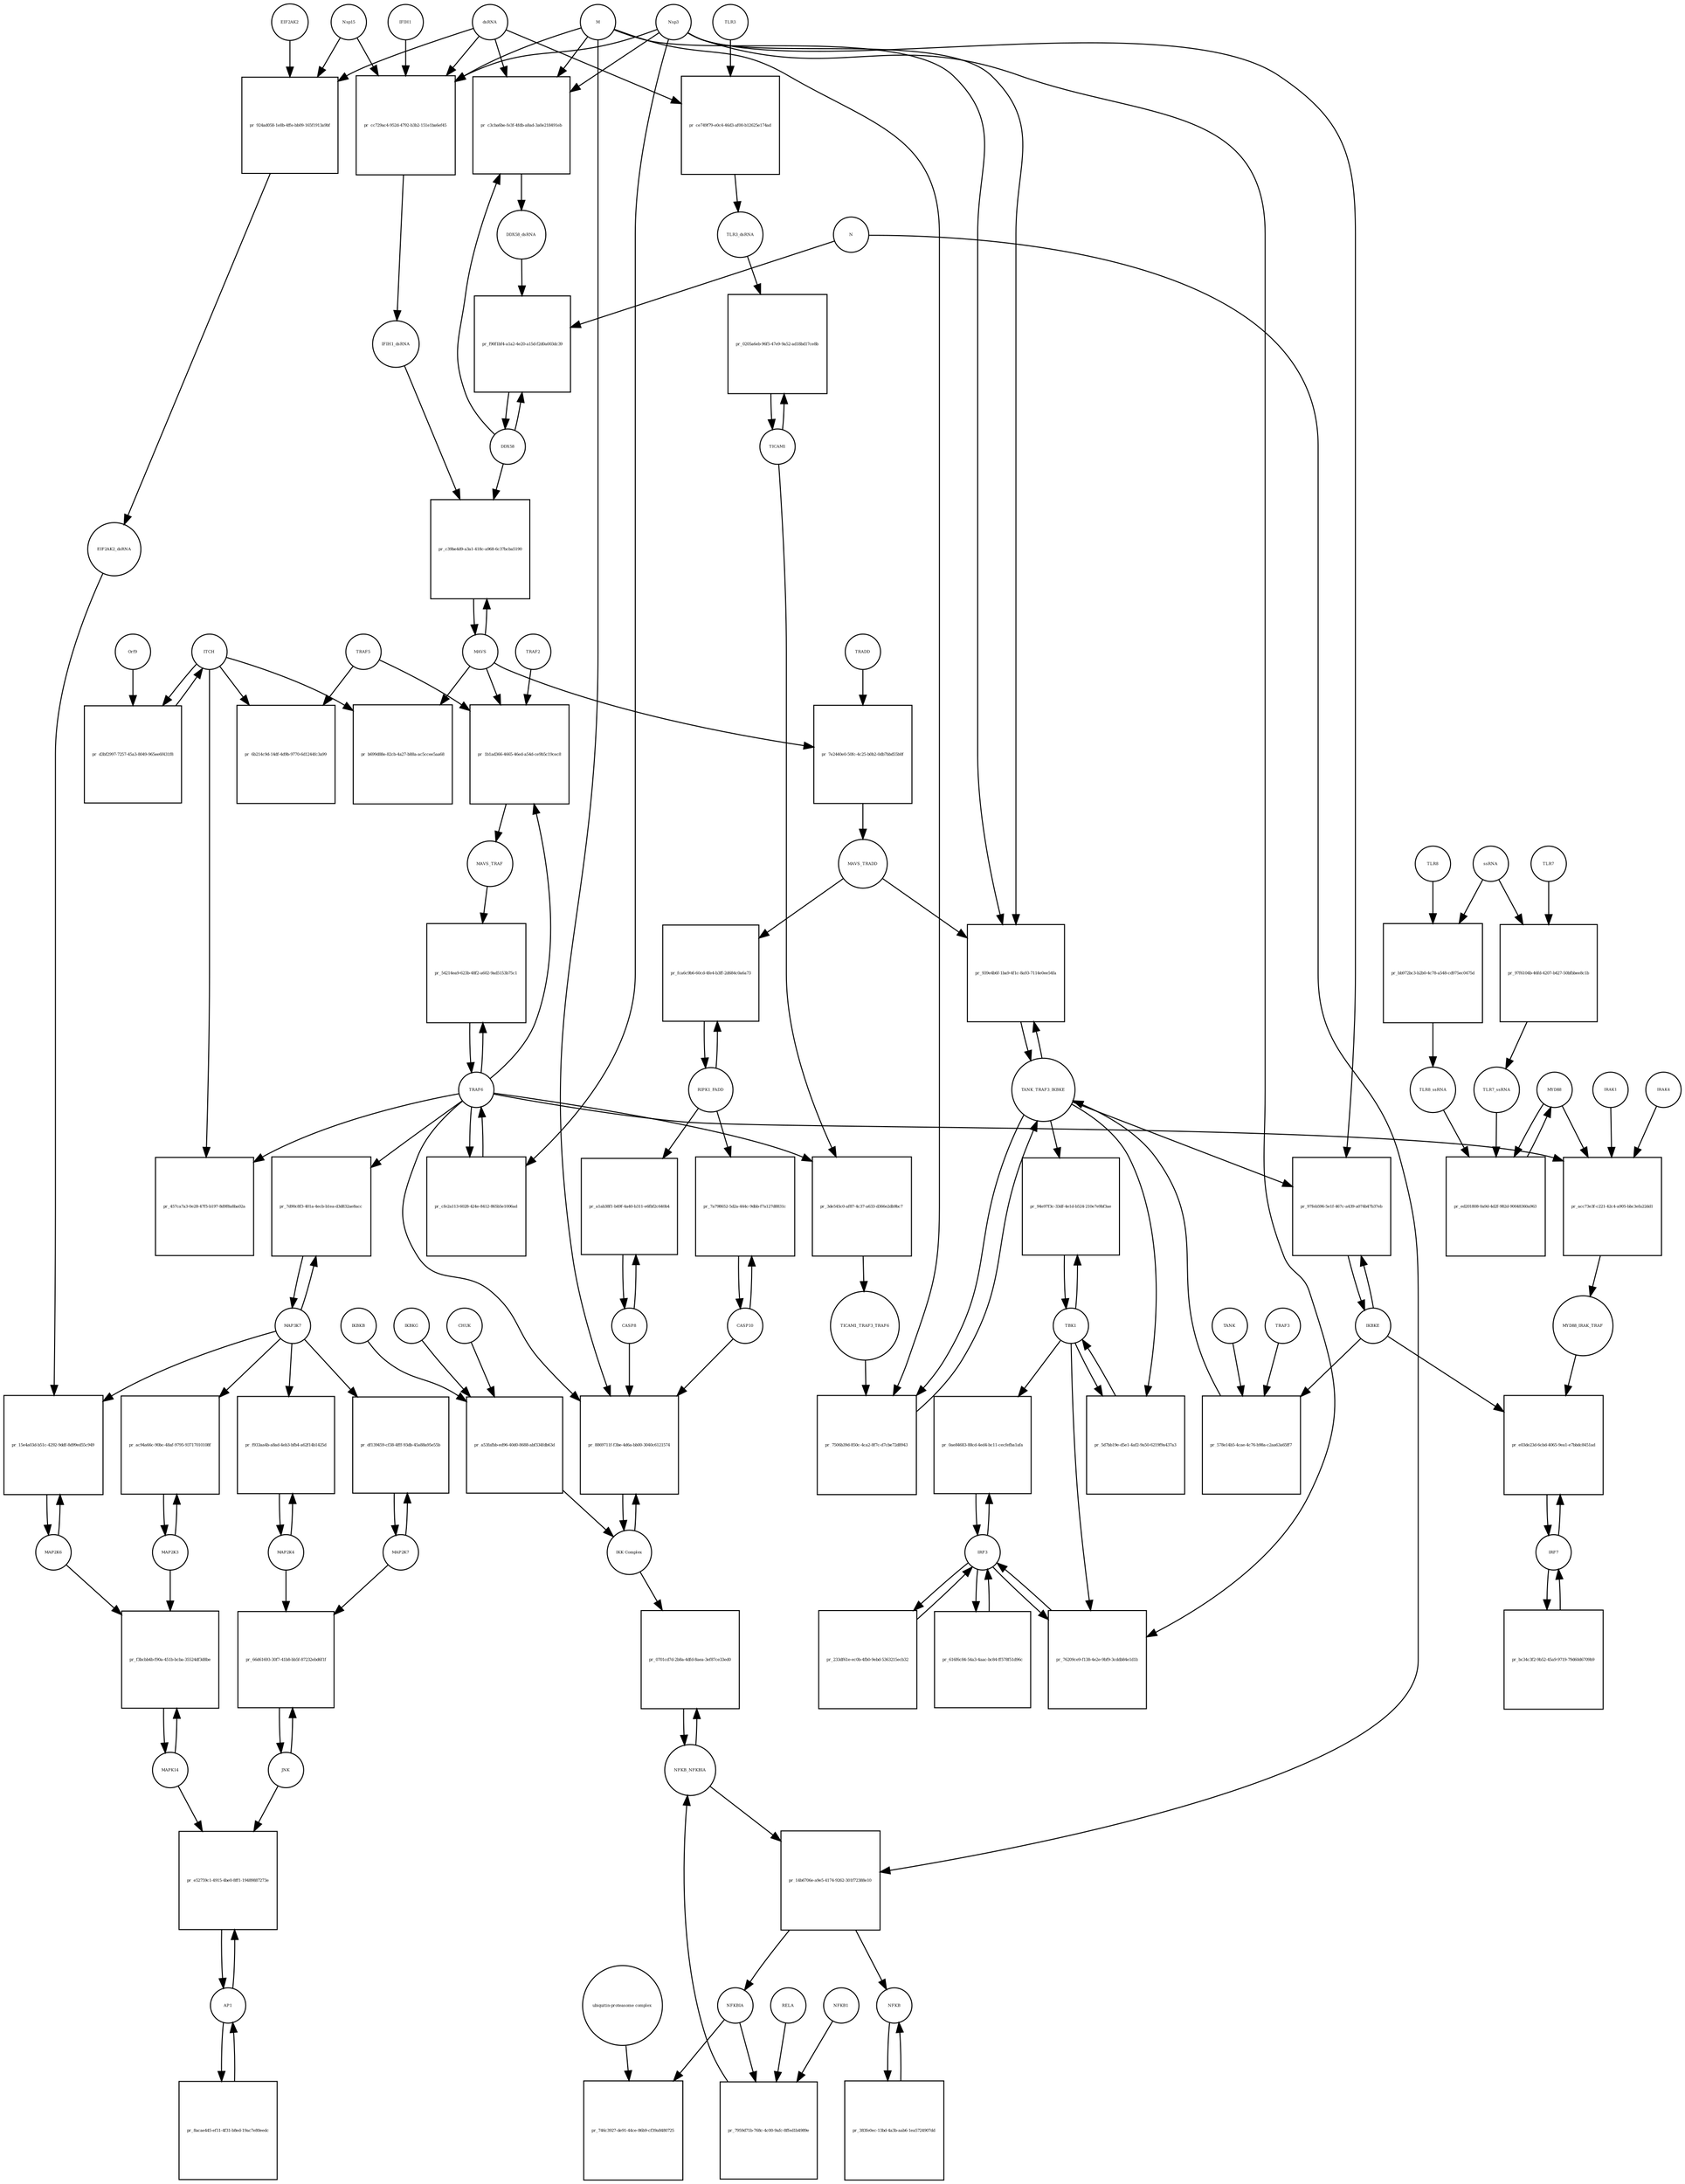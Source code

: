 strict digraph  {
dsRNA [annotation="", bipartite=0, cls="nucleic acid feature", fontsize=4, label=dsRNA, shape=circle];
"pr_c3cba6be-fe3f-4fdb-a8ad-3a0e218491eb" [annotation="", bipartite=1, cls=process, fontsize=4, label="pr_c3cba6be-fe3f-4fdb-a8ad-3a0e218491eb", shape=square];
DDX58_dsRNA [annotation="", bipartite=0, cls=complex, fontsize=4, label=DDX58_dsRNA, shape=circle];
M [annotation=urn_miriam_ncbiprotein_1796318601, bipartite=0, cls=macromolecule, fontsize=4, label=M, shape=circle];
Nsp3 [annotation=urn_miriam_ncbiprotein_1802476807, bipartite=0, cls=macromolecule, fontsize=4, label=Nsp3, shape=circle];
DDX58 [annotation=urn_miriam_hgnc_19102, bipartite=0, cls=macromolecule, fontsize=4, label=DDX58, shape=circle];
"pr_cc729ac4-952d-4792-b3b2-151e1ba6ef45" [annotation="", bipartite=1, cls=process, fontsize=4, label="pr_cc729ac4-952d-4792-b3b2-151e1ba6ef45", shape=square];
IFIH1_dsRNA [annotation="", bipartite=0, cls=complex, fontsize=4, label=IFIH1_dsRNA, shape=circle];
Nsp15 [annotation=urn_miriam_ncbiprotein_1802476818, bipartite=0, cls=macromolecule, fontsize=4, label=Nsp15, shape=circle];
IFIH1 [annotation=urn_miriam_hgnc_18873, bipartite=0, cls=macromolecule, fontsize=4, label=IFIH1, shape=circle];
"pr_f90f1bf4-a1a2-4e20-a15d-f2d0a003dc39" [annotation="", bipartite=1, cls=process, fontsize=4, label="pr_f90f1bf4-a1a2-4e20-a15d-f2d0a003dc39", shape=square];
N [annotation=urn_miriam_ncbiprotein_1798174255, bipartite=0, cls=macromolecule, fontsize=4, label=N, shape=circle];
MAVS [annotation=urn_miriam_hgnc_29233, bipartite=0, cls="macromolecule multimer", fontsize=4, label=MAVS, shape=circle];
"pr_c39be4d9-a3a1-418c-a968-6c37bcba5190" [annotation="", bipartite=1, cls=process, fontsize=4, label="pr_c39be4d9-a3a1-418c-a968-6c37bcba5190", shape=square];
NFKBIA [annotation=urn_miriam_hgnc_7797, bipartite=0, cls=macromolecule, fontsize=4, label=NFKBIA, shape=circle];
"pr_746c3927-de91-44ce-86b9-cf39a8480725" [annotation="", bipartite=1, cls=process, fontsize=4, label="pr_746c3927-de91-44ce-86b9-cf39a8480725", shape=square];
"ubiquitin-proteasome complex" [annotation="", bipartite=0, cls=complex, fontsize=4, label="ubiquitin-proteasome complex", shape=circle];
IRF3 [annotation=urn_miriam_hgnc_6118, bipartite=0, cls=macromolecule, fontsize=4, label=IRF3, shape=circle];
"pr_0ae84683-88cd-4ed4-bc11-cecfefba1afa" [annotation="", bipartite=1, cls=process, fontsize=4, label="pr_0ae84683-88cd-4ed4-bc11-cecfefba1afa", shape=square];
TBK1 [annotation="", bipartite=0, cls=macromolecule, fontsize=4, label=TBK1, shape=circle];
"pr_76209ce9-f138-4e2e-9bf9-3cddb84e1d1b" [annotation="", bipartite=1, cls=process, fontsize=4, label="pr_76209ce9-f138-4e2e-9bf9-3cddb84e1d1b", shape=square];
IRF7 [annotation=urn_miriam_hgnc_6122, bipartite=0, cls="macromolecule multimer", fontsize=4, label=IRF7, shape=circle];
"pr_e03de23d-6cbd-4065-9ea1-e7bbdc8451ad" [annotation="", bipartite=1, cls=process, fontsize=4, label="pr_e03de23d-6cbd-4065-9ea1-e7bbdc8451ad", shape=square];
IKBKE [annotation=urn_miriam_hgnc_14552, bipartite=0, cls=macromolecule, fontsize=4, label=IKBKE, shape=circle];
MYD88_IRAK_TRAF [annotation="", bipartite=0, cls=complex, fontsize=4, label=MYD88_IRAK_TRAF, shape=circle];
TRAF6 [annotation=urn_miriam_hgnc_12036, bipartite=0, cls=macromolecule, fontsize=4, label=TRAF6, shape=circle];
"pr_54214ea9-623b-48f2-a602-9ad5153b75c1" [annotation="", bipartite=1, cls=process, fontsize=4, label="pr_54214ea9-623b-48f2-a602-9ad5153b75c1", shape=square];
MAVS_TRAF [annotation="", bipartite=0, cls=complex, fontsize=4, label=MAVS_TRAF, shape=circle];
"pr_b699d88e-82cb-4a27-b88a-ac5ccee5aa68" [annotation="", bipartite=1, cls=process, fontsize=4, label="pr_b699d88e-82cb-4a27-b88a-ac5ccee5aa68", shape=square];
ITCH [annotation="", bipartite=0, cls=macromolecule, fontsize=4, label=ITCH, shape=circle];
TRAF5 [annotation=urn_miriam_hgnc_12035, bipartite=0, cls=macromolecule, fontsize=4, label=TRAF5, shape=circle];
"pr_6b214c9d-14df-4d9b-9770-6d1244fc3a99" [annotation="", bipartite=1, cls=process, fontsize=4, label="pr_6b214c9d-14df-4d9b-9770-6d1244fc3a99", shape=square];
"pr_457ca7a3-0e28-47f5-b197-8d9f8a8ba02a" [annotation="", bipartite=1, cls=process, fontsize=4, label="pr_457ca7a3-0e28-47f5-b197-8d9f8a8ba02a", shape=square];
TICAM1 [annotation=urn_miriam_hgnc_18348, bipartite=0, cls=macromolecule, fontsize=4, label=TICAM1, shape=circle];
"pr_0205a6eb-96f5-47e9-9a52-ad18bd17ce8b" [annotation="", bipartite=1, cls=process, fontsize=4, label="pr_0205a6eb-96f5-47e9-9a52-ad18bd17ce8b", shape=square];
TLR3_dsRNA [annotation="", bipartite=0, cls=complex, fontsize=4, label=TLR3_dsRNA, shape=circle];
TLR3 [annotation=urn_miriam_hgnc_11849, bipartite=0, cls="macromolecule multimer", fontsize=4, label=TLR3, shape=circle];
"pr_ce749f79-e0c4-46d3-af00-b12625e174ad" [annotation="", bipartite=1, cls=process, fontsize=4, label="pr_ce749f79-e0c4-46d3-af00-b12625e174ad", shape=square];
"pr_3de545c0-af87-4c37-a633-d366e2db9bc7" [annotation="", bipartite=1, cls=process, fontsize=4, label="pr_3de545c0-af87-4c37-a633-d366e2db9bc7", shape=square];
TICAM1_TRAF3_TRAF6 [annotation="", bipartite=0, cls=complex, fontsize=4, label=TICAM1_TRAF3_TRAF6, shape=circle];
TANK_TRAF3_IKBKE [annotation="", bipartite=0, cls=complex, fontsize=4, label=TANK_TRAF3_IKBKE, shape=circle];
"pr_7506b39d-850c-4ca2-8f7c-d7cbe72d8943" [annotation="", bipartite=1, cls=process, fontsize=4, label="pr_7506b39d-850c-4ca2-8f7c-d7cbe72d8943", shape=square];
"pr_94e97f3c-33df-4e1d-b524-210e7e9bf3ae" [annotation="", bipartite=1, cls=process, fontsize=4, label="pr_94e97f3c-33df-4e1d-b524-210e7e9bf3ae", shape=square];
"pr_97feb596-5e1f-467c-a439-a074b47b37eb" [annotation="", bipartite=1, cls=process, fontsize=4, label="pr_97feb596-5e1f-467c-a439-a074b47b37eb", shape=square];
MYD88 [annotation="", bipartite=0, cls=macromolecule, fontsize=4, label=MYD88, shape=circle];
"pr_acc73e3f-c221-42c4-a905-bbc3efa22dd1" [annotation="", bipartite=1, cls=process, fontsize=4, label="pr_acc73e3f-c221-42c4-a905-bbc3efa22dd1", shape=square];
IRAK1 [annotation=urn_miriam_hgnc_6112, bipartite=0, cls=macromolecule, fontsize=4, label=IRAK1, shape=circle];
IRAK4 [annotation=urn_miriam_hgnc_17967, bipartite=0, cls=macromolecule, fontsize=4, label=IRAK4, shape=circle];
TLR7 [annotation=urn_miriam_hgnc_15631, bipartite=0, cls=macromolecule, fontsize=4, label=TLR7, shape=circle];
"pr_97f6104b-46fd-4207-b427-50bfbbee8c1b" [annotation="", bipartite=1, cls=process, fontsize=4, label="pr_97f6104b-46fd-4207-b427-50bfbbee8c1b", shape=square];
TLR7_ssRNA [annotation="", bipartite=0, cls=complex, fontsize=4, label=TLR7_ssRNA, shape=circle];
ssRNA [annotation="", bipartite=0, cls="nucleic acid feature", fontsize=4, label=ssRNA, shape=circle];
TLR8 [annotation=urn_miriam_hgnc_15632, bipartite=0, cls=macromolecule, fontsize=4, label=TLR8, shape=circle];
"pr_bb972bc3-b2b0-4c78-a548-cd975ec0475d" [annotation="", bipartite=1, cls=process, fontsize=4, label="pr_bb972bc3-b2b0-4c78-a548-cd975ec0475d", shape=square];
TLR8_ssRNA [annotation="", bipartite=0, cls=complex, fontsize=4, label=TLR8_ssRNA, shape=circle];
"pr_ed201808-0a9d-4d2f-982d-90048360a963" [annotation="", bipartite=1, cls=process, fontsize=4, label="pr_ed201808-0a9d-4d2f-982d-90048360a963", shape=square];
MAP3K7 [annotation="", bipartite=0, cls=macromolecule, fontsize=4, label=MAP3K7, shape=circle];
"pr_7d90c8f3-401a-4ecb-b1ea-d3d832ae8acc" [annotation="", bipartite=1, cls=process, fontsize=4, label="pr_7d90c8f3-401a-4ecb-b1ea-d3d832ae8acc", shape=square];
TRAF2 [annotation=urn_miriam_hgnc_12032, bipartite=0, cls=macromolecule, fontsize=4, label=TRAF2, shape=circle];
"pr_1b1ad366-4665-46ed-a54d-ce9b5c19cec8" [annotation="", bipartite=1, cls=process, fontsize=4, label="pr_1b1ad366-4665-46ed-a54d-ce9b5c19cec8", shape=square];
"pr_d3bf2997-7257-45a3-8049-965ee6f431f8" [annotation="", bipartite=1, cls=process, fontsize=4, label="pr_d3bf2997-7257-45a3-8049-965ee6f431f8", shape=square];
Orf9 [annotation=urn_miriam_uniprot_P59636, bipartite=0, cls=macromolecule, fontsize=4, label=Orf9, shape=circle];
"pr_7e2440e0-50fc-4c25-b0b2-0db7bbd55b0f" [annotation="", bipartite=1, cls=process, fontsize=4, label="pr_7e2440e0-50fc-4c25-b0b2-0db7bbd55b0f", shape=square];
MAVS_TRADD [annotation="", bipartite=0, cls=complex, fontsize=4, label=MAVS_TRADD, shape=circle];
TRADD [annotation=urn_miriam_hgnc_12030, bipartite=0, cls=macromolecule, fontsize=4, label=TRADD, shape=circle];
"pr_cfe2a113-6028-424e-8412-865b5e1006ad" [annotation="", bipartite=1, cls=process, fontsize=4, label="pr_cfe2a113-6028-424e-8412-865b5e1006ad", shape=square];
AP1 [annotation="", bipartite=0, cls=complex, fontsize=4, label=AP1, shape=circle];
"pr_e52759c1-4915-4be0-8ff1-19489887273e" [annotation="", bipartite=1, cls=process, fontsize=4, label="pr_e52759c1-4915-4be0-8ff1-19489887273e", shape=square];
MAPK14 [annotation="", bipartite=0, cls=macromolecule, fontsize=4, label=MAPK14, shape=circle];
JNK [annotation="", bipartite=0, cls=complex, fontsize=4, label=JNK, shape=circle];
"pr_66d61693-30f7-41b8-bb5f-87232ebd6f1f" [annotation="", bipartite=1, cls=process, fontsize=4, label="pr_66d61693-30f7-41b8-bb5f-87232ebd6f1f", shape=square];
MAP2K7 [annotation="", bipartite=0, cls=macromolecule, fontsize=4, label=MAP2K7, shape=circle];
MAP2K4 [annotation="", bipartite=0, cls=macromolecule, fontsize=4, label=MAP2K4, shape=circle];
"pr_f933aa4b-a8ad-4eb3-bfb4-a62f14b1425d" [annotation="", bipartite=1, cls=process, fontsize=4, label="pr_f933aa4b-a8ad-4eb3-bfb4-a62f14b1425d", shape=square];
"pr_df139459-cf38-4fff-93db-45a88a95e55b" [annotation="", bipartite=1, cls=process, fontsize=4, label="pr_df139459-cf38-4fff-93db-45a88a95e55b", shape=square];
MAP2K3 [annotation="", bipartite=0, cls=macromolecule, fontsize=4, label=MAP2K3, shape=circle];
"pr_ac94a66c-90bc-48af-9795-93717010108f" [annotation="", bipartite=1, cls=process, fontsize=4, label="pr_ac94a66c-90bc-48af-9795-93717010108f", shape=square];
MAP2K6 [annotation="", bipartite=0, cls=macromolecule, fontsize=4, label=MAP2K6, shape=circle];
"pr_15e4a03d-b51c-4292-9ddf-8d99ed55c949" [annotation="", bipartite=1, cls=process, fontsize=4, label="pr_15e4a03d-b51c-4292-9ddf-8d99ed55c949", shape=square];
EIF2AK2_dsRNA [annotation="", bipartite=0, cls=complex, fontsize=4, label=EIF2AK2_dsRNA, shape=circle];
"pr_924ad058-1e8b-4ffe-bb09-165f1913a9bf" [annotation="", bipartite=1, cls=process, fontsize=4, label="pr_924ad058-1e8b-4ffe-bb09-165f1913a9bf", shape=square];
EIF2AK2 [annotation=urn_miriam_hgnc_9437, bipartite=0, cls=macromolecule, fontsize=4, label=EIF2AK2, shape=circle];
RIPK1_FADD [annotation="", bipartite=0, cls=complex, fontsize=4, label=RIPK1_FADD, shape=circle];
"pr_fca6c9b6-60cd-4fe4-b3ff-2d684c0a6a73" [annotation="", bipartite=1, cls=process, fontsize=4, label="pr_fca6c9b6-60cd-4fe4-b3ff-2d684c0a6a73", shape=square];
CASP8 [annotation="", bipartite=0, cls=macromolecule, fontsize=4, label=CASP8, shape=circle];
"pr_a1ab38f1-b49f-4a40-b311-e6fbf2c640b4" [annotation="", bipartite=1, cls=process, fontsize=4, label="pr_a1ab38f1-b49f-4a40-b311-e6fbf2c640b4", shape=square];
CASP10 [annotation="", bipartite=0, cls=macromolecule, fontsize=4, label=CASP10, shape=circle];
"pr_7a798652-5d2a-444c-9dbb-f7a127d8831c" [annotation="", bipartite=1, cls=process, fontsize=4, label="pr_7a798652-5d2a-444c-9dbb-f7a127d8831c", shape=square];
NFKB_NFKBIA [annotation="", bipartite=0, cls=complex, fontsize=4, label=NFKB_NFKBIA, shape=circle];
"pr_0701cd7d-2b8a-4dfd-8aea-3ef87ce33ed0" [annotation="", bipartite=1, cls=process, fontsize=4, label="pr_0701cd7d-2b8a-4dfd-8aea-3ef87ce33ed0", shape=square];
"IKK Complex" [annotation="", bipartite=0, cls=complex, fontsize=4, label="IKK Complex", shape=circle];
"pr_14b6706e-a9e5-4174-9262-301f72388e10" [annotation="", bipartite=1, cls=process, fontsize=4, label="pr_14b6706e-a9e5-4174-9262-301f72388e10", shape=square];
NFKB [annotation="", bipartite=0, cls=complex, fontsize=4, label=NFKB, shape=circle];
"pr_8869711f-f3be-4d6a-bb00-3040c6121574" [annotation="", bipartite=1, cls=process, fontsize=4, label="pr_8869711f-f3be-4d6a-bb00-3040c6121574", shape=square];
"pr_7959d71b-768c-4c00-9afc-8ffed1b4989e" [annotation="", bipartite=1, cls=process, fontsize=4, label="pr_7959d71b-768c-4c00-9afc-8ffed1b4989e", shape=square];
RELA [annotation="", bipartite=0, cls=macromolecule, fontsize=4, label=RELA, shape=circle];
NFKB1 [annotation="", bipartite=0, cls=macromolecule, fontsize=4, label=NFKB1, shape=circle];
IKBKG [annotation="", bipartite=0, cls=macromolecule, fontsize=4, label=IKBKG, shape=circle];
"pr_a53fafbb-ed96-40d0-8688-abf334fdb63d" [annotation="", bipartite=1, cls=process, fontsize=4, label="pr_a53fafbb-ed96-40d0-8688-abf334fdb63d", shape=square];
CHUK [annotation="", bipartite=0, cls=macromolecule, fontsize=4, label=CHUK, shape=circle];
IKBKB [annotation="", bipartite=0, cls=macromolecule, fontsize=4, label=IKBKB, shape=circle];
"pr_939e4b6f-1ba9-4f1c-8a93-7114e0ee54fa" [annotation="", bipartite=1, cls=process, fontsize=4, label="pr_939e4b6f-1ba9-4f1c-8a93-7114e0ee54fa", shape=square];
"pr_5d7bb19e-d5e1-4af2-9a50-6219f9a437a3" [annotation="", bipartite=1, cls=process, fontsize=4, label="pr_5d7bb19e-d5e1-4af2-9a50-6219f9a437a3", shape=square];
"pr_f3bcbb4b-f90a-451b-bcba-35524df3d8be" [annotation="", bipartite=1, cls=process, fontsize=4, label="pr_f3bcbb4b-f90a-451b-bcba-35524df3d8be", shape=square];
TRAF3 [annotation="", bipartite=0, cls=macromolecule, fontsize=4, label=TRAF3, shape=circle];
"pr_578e14b5-4cae-4c76-b98a-c2aa63a65ff7" [annotation="", bipartite=1, cls=process, fontsize=4, label="pr_578e14b5-4cae-4c76-b98a-c2aa63a65ff7", shape=square];
TANK [annotation="", bipartite=0, cls=macromolecule, fontsize=4, label=TANK, shape=circle];
"pr_8acae445-ef11-4f31-b8ed-19ac7e80eedc" [annotation="", bipartite=1, cls=process, fontsize=4, label="pr_8acae445-ef11-4f31-b8ed-19ac7e80eedc", shape=square];
"pr_bc34c3f2-9b52-45a9-9719-79d60d6709b9" [annotation="", bipartite=1, cls=process, fontsize=4, label="pr_bc34c3f2-9b52-45a9-9719-79d60d6709b9", shape=square];
"pr_233df61e-ec0b-4fb0-9ebd-5363215ecb32" [annotation="", bipartite=1, cls=process, fontsize=4, label="pr_233df61e-ec0b-4fb0-9ebd-5363215ecb32", shape=square];
"pr_383fe0ec-13bd-4a3b-aab6-1ea5724907dd" [annotation="", bipartite=1, cls=process, fontsize=4, label="pr_383fe0ec-13bd-4a3b-aab6-1ea5724907dd", shape=square];
"pr_616f6c84-54a3-4aac-bc84-ff578f51d96c" [annotation="", bipartite=1, cls=process, fontsize=4, label="pr_616f6c84-54a3-4aac-bc84-ff578f51d96c", shape=square];
dsRNA -> "pr_c3cba6be-fe3f-4fdb-a8ad-3a0e218491eb"  [annotation="", interaction_type=consumption];
dsRNA -> "pr_cc729ac4-952d-4792-b3b2-151e1ba6ef45"  [annotation="", interaction_type=consumption];
dsRNA -> "pr_ce749f79-e0c4-46d3-af00-b12625e174ad"  [annotation="", interaction_type=consumption];
dsRNA -> "pr_924ad058-1e8b-4ffe-bb09-165f1913a9bf"  [annotation="", interaction_type=consumption];
"pr_c3cba6be-fe3f-4fdb-a8ad-3a0e218491eb" -> DDX58_dsRNA  [annotation="", interaction_type=production];
DDX58_dsRNA -> "pr_f90f1bf4-a1a2-4e20-a15d-f2d0a003dc39"  [annotation="urn_miriam_pubmed_25581309|urn_miriam_pubmed_28148787|urn_miriam_taxonomy_694009", interaction_type=catalysis];
M -> "pr_c3cba6be-fe3f-4fdb-a8ad-3a0e218491eb"  [annotation="urn_miriam_pubmed_20303872|urn_miriam_pubmed_19380580|urn_miriam_pubmed_31226023|urn_miriam_taxonomy_694009", interaction_type=inhibition];
M -> "pr_cc729ac4-952d-4792-b3b2-151e1ba6ef45"  [annotation="urn_miriam_pubmed_28484023|urn_miriam_pubmed_19380580|urn_miriam_pubmed_31226023|urn_miriam_taxonomy_694009", interaction_type=inhibition];
M -> "pr_7506b39d-850c-4ca2-8f7c-d7cbe72d8943"  [annotation="urn_miriam_pubmed_19380580|urn_miriam_pubmed_19366914|urn_miriam_taxonomy_694009", interaction_type=inhibition];
M -> "pr_8869711f-f3be-4d6a-bb00-3040c6121574"  [annotation="urn_miriam_pubmed_19366914|urn_miriam_pubmed_20303872|urn_miriam_pubmed_17705188|urn_miriam_pubmed_694009", interaction_type=inhibition];
M -> "pr_939e4b6f-1ba9-4f1c-8a93-7114e0ee54fa"  [annotation="urn_miriam_pubmed_19366914|urn_miriam_pubmed_27164085|urn_miriam_pubmed_19380580|urn_miriam_taxonomy_694009", interaction_type=inhibition];
Nsp3 -> "pr_c3cba6be-fe3f-4fdb-a8ad-3a0e218491eb"  [annotation="urn_miriam_pubmed_20303872|urn_miriam_pubmed_19380580|urn_miriam_pubmed_31226023|urn_miriam_taxonomy_694009", interaction_type=inhibition];
Nsp3 -> "pr_cc729ac4-952d-4792-b3b2-151e1ba6ef45"  [annotation="urn_miriam_pubmed_28484023|urn_miriam_pubmed_19380580|urn_miriam_pubmed_31226023|urn_miriam_taxonomy_694009", interaction_type=inhibition];
Nsp3 -> "pr_76209ce9-f138-4e2e-9bf9-3cddb84e1d1b"  [annotation="urn_miriam_pubmed_17761676|urn_miriam_pubmed_31226023|urn_miriam_taxonomy_694009", interaction_type=inhibition];
Nsp3 -> "pr_97feb596-5e1f-467c-a439-a074b47b37eb"  [annotation="urn_miriam_pubmed_20303872|urn_miriam_pubmed_31226023|urn_miriam_taxonomy_694009", interaction_type=inhibition];
Nsp3 -> "pr_cfe2a113-6028-424e-8412-865b5e1006ad"  [annotation="urn_miriam_pubmed_27164085|urn_miriam_taxonomy_694009", interaction_type=catalysis];
Nsp3 -> "pr_939e4b6f-1ba9-4f1c-8a93-7114e0ee54fa"  [annotation="urn_miriam_pubmed_19366914|urn_miriam_pubmed_27164085|urn_miriam_pubmed_19380580|urn_miriam_taxonomy_694009", interaction_type=inhibition];
DDX58 -> "pr_c3cba6be-fe3f-4fdb-a8ad-3a0e218491eb"  [annotation="", interaction_type=consumption];
DDX58 -> "pr_f90f1bf4-a1a2-4e20-a15d-f2d0a003dc39"  [annotation="", interaction_type=consumption];
DDX58 -> "pr_c39be4d9-a3a1-418c-a968-6c37bcba5190"  [annotation=urn_miriam_pubmed_25581309, interaction_type=catalysis];
"pr_cc729ac4-952d-4792-b3b2-151e1ba6ef45" -> IFIH1_dsRNA  [annotation="", interaction_type=production];
IFIH1_dsRNA -> "pr_c39be4d9-a3a1-418c-a968-6c37bcba5190"  [annotation=urn_miriam_pubmed_25581309, interaction_type=catalysis];
Nsp15 -> "pr_cc729ac4-952d-4792-b3b2-151e1ba6ef45"  [annotation="urn_miriam_pubmed_28484023|urn_miriam_pubmed_19380580|urn_miriam_pubmed_31226023|urn_miriam_taxonomy_694009", interaction_type=inhibition];
Nsp15 -> "pr_924ad058-1e8b-4ffe-bb09-165f1913a9bf"  [annotation="urn_miriam_pubmed_28484023|urn_miriam_pubmed_19366914|urn_miriam_taxonomy_694009", interaction_type=inhibition];
IFIH1 -> "pr_cc729ac4-952d-4792-b3b2-151e1ba6ef45"  [annotation="", interaction_type=consumption];
"pr_f90f1bf4-a1a2-4e20-a15d-f2d0a003dc39" -> DDX58  [annotation="", interaction_type=production];
N -> "pr_f90f1bf4-a1a2-4e20-a15d-f2d0a003dc39"  [annotation="urn_miriam_pubmed_25581309|urn_miriam_pubmed_28148787|urn_miriam_taxonomy_694009", interaction_type=inhibition];
N -> "pr_14b6706e-a9e5-4174-9262-301f72388e10"  [annotation="urn_miriam_pubmed_16143815|urn_miriam_taxonomy_694009", interaction_type=stimulation];
MAVS -> "pr_c39be4d9-a3a1-418c-a968-6c37bcba5190"  [annotation="", interaction_type=consumption];
MAVS -> "pr_b699d88e-82cb-4a27-b88a-ac5ccee5aa68"  [annotation="", interaction_type=consumption];
MAVS -> "pr_1b1ad366-4665-46ed-a54d-ce9b5c19cec8"  [annotation="", interaction_type=consumption];
MAVS -> "pr_7e2440e0-50fc-4c25-b0b2-0db7bbd55b0f"  [annotation="", interaction_type=consumption];
"pr_c39be4d9-a3a1-418c-a968-6c37bcba5190" -> MAVS  [annotation="", interaction_type=production];
NFKBIA -> "pr_746c3927-de91-44ce-86b9-cf39a8480725"  [annotation="", interaction_type=consumption];
NFKBIA -> "pr_7959d71b-768c-4c00-9afc-8ffed1b4989e"  [annotation="", interaction_type=consumption];
"ubiquitin-proteasome complex" -> "pr_746c3927-de91-44ce-86b9-cf39a8480725"  [annotation=urn_miriam_pubmed_20303872, interaction_type=catalysis];
IRF3 -> "pr_0ae84683-88cd-4ed4-bc11-cecfefba1afa"  [annotation="", interaction_type=consumption];
IRF3 -> "pr_76209ce9-f138-4e2e-9bf9-3cddb84e1d1b"  [annotation="", interaction_type=consumption];
IRF3 -> "pr_233df61e-ec0b-4fb0-9ebd-5363215ecb32"  [annotation="", interaction_type=consumption];
IRF3 -> "pr_616f6c84-54a3-4aac-bc84-ff578f51d96c"  [annotation="", interaction_type=consumption];
"pr_0ae84683-88cd-4ed4-bc11-cecfefba1afa" -> IRF3  [annotation="", interaction_type=production];
TBK1 -> "pr_0ae84683-88cd-4ed4-bc11-cecfefba1afa"  [annotation=urn_miriam_pubmed_25581309, interaction_type=catalysis];
TBK1 -> "pr_76209ce9-f138-4e2e-9bf9-3cddb84e1d1b"  [annotation="urn_miriam_pubmed_17761676|urn_miriam_pubmed_31226023|urn_miriam_taxonomy_694009", interaction_type=catalysis];
TBK1 -> "pr_94e97f3c-33df-4e1d-b524-210e7e9bf3ae"  [annotation="", interaction_type=consumption];
TBK1 -> "pr_5d7bb19e-d5e1-4af2-9a50-6219f9a437a3"  [annotation="", interaction_type=consumption];
"pr_76209ce9-f138-4e2e-9bf9-3cddb84e1d1b" -> IRF3  [annotation="", interaction_type=production];
IRF7 -> "pr_e03de23d-6cbd-4065-9ea1-e7bbdc8451ad"  [annotation="", interaction_type=consumption];
IRF7 -> "pr_bc34c3f2-9b52-45a9-9719-79d60d6709b9"  [annotation="", interaction_type=consumption];
"pr_e03de23d-6cbd-4065-9ea1-e7bbdc8451ad" -> IRF7  [annotation="", interaction_type=production];
IKBKE -> "pr_e03de23d-6cbd-4065-9ea1-e7bbdc8451ad"  [annotation=urn_miriam_pubmed_20303872, interaction_type=catalysis];
IKBKE -> "pr_97feb596-5e1f-467c-a439-a074b47b37eb"  [annotation="", interaction_type=consumption];
IKBKE -> "pr_578e14b5-4cae-4c76-b98a-c2aa63a65ff7"  [annotation="", interaction_type=consumption];
MYD88_IRAK_TRAF -> "pr_e03de23d-6cbd-4065-9ea1-e7bbdc8451ad"  [annotation=urn_miriam_pubmed_20303872, interaction_type=catalysis];
TRAF6 -> "pr_54214ea9-623b-48f2-a602-9ad5153b75c1"  [annotation="", interaction_type=consumption];
TRAF6 -> "pr_457ca7a3-0e28-47f5-b197-8d9f8a8ba02a"  [annotation="", interaction_type=consumption];
TRAF6 -> "pr_3de545c0-af87-4c37-a633-d366e2db9bc7"  [annotation="", interaction_type=consumption];
TRAF6 -> "pr_acc73e3f-c221-42c4-a905-bbc3efa22dd1"  [annotation="", interaction_type=consumption];
TRAF6 -> "pr_7d90c8f3-401a-4ecb-b1ea-d3d832ae8acc"  [annotation=urn_miriam_pubmed_19366914, interaction_type=stimulation];
TRAF6 -> "pr_1b1ad366-4665-46ed-a54d-ce9b5c19cec8"  [annotation="", interaction_type=consumption];
TRAF6 -> "pr_cfe2a113-6028-424e-8412-865b5e1006ad"  [annotation="", interaction_type=consumption];
TRAF6 -> "pr_8869711f-f3be-4d6a-bb00-3040c6121574"  [annotation="urn_miriam_pubmed_19366914|urn_miriam_pubmed_20303872|urn_miriam_pubmed_17705188|urn_miriam_pubmed_694009", interaction_type=stimulation];
"pr_54214ea9-623b-48f2-a602-9ad5153b75c1" -> TRAF6  [annotation="", interaction_type=production];
MAVS_TRAF -> "pr_54214ea9-623b-48f2-a602-9ad5153b75c1"  [annotation=urn_miriam_pubmed_19366914, interaction_type=catalysis];
ITCH -> "pr_b699d88e-82cb-4a27-b88a-ac5ccee5aa68"  [annotation=urn_miriam_pubmed_25135833, interaction_type=catalysis];
ITCH -> "pr_6b214c9d-14df-4d9b-9770-6d1244fc3a99"  [annotation=urn_miriam_pubmed_25135833, interaction_type=catalysis];
ITCH -> "pr_457ca7a3-0e28-47f5-b197-8d9f8a8ba02a"  [annotation=urn_miriam_pubmed_25135833, interaction_type=catalysis];
ITCH -> "pr_d3bf2997-7257-45a3-8049-965ee6f431f8"  [annotation="", interaction_type=consumption];
TRAF5 -> "pr_6b214c9d-14df-4d9b-9770-6d1244fc3a99"  [annotation="", interaction_type=consumption];
TRAF5 -> "pr_1b1ad366-4665-46ed-a54d-ce9b5c19cec8"  [annotation="", interaction_type=consumption];
TICAM1 -> "pr_0205a6eb-96f5-47e9-9a52-ad18bd17ce8b"  [annotation="", interaction_type=consumption];
TICAM1 -> "pr_3de545c0-af87-4c37-a633-d366e2db9bc7"  [annotation="", interaction_type=consumption];
"pr_0205a6eb-96f5-47e9-9a52-ad18bd17ce8b" -> TICAM1  [annotation="", interaction_type=production];
TLR3_dsRNA -> "pr_0205a6eb-96f5-47e9-9a52-ad18bd17ce8b"  [annotation=urn_miriam_pubmed_20303872, interaction_type=stimulation];
TLR3 -> "pr_ce749f79-e0c4-46d3-af00-b12625e174ad"  [annotation="", interaction_type=consumption];
"pr_ce749f79-e0c4-46d3-af00-b12625e174ad" -> TLR3_dsRNA  [annotation="", interaction_type=production];
"pr_3de545c0-af87-4c37-a633-d366e2db9bc7" -> TICAM1_TRAF3_TRAF6  [annotation="", interaction_type=production];
TICAM1_TRAF3_TRAF6 -> "pr_7506b39d-850c-4ca2-8f7c-d7cbe72d8943"  [annotation="urn_miriam_pubmed_19380580|urn_miriam_pubmed_19366914|urn_miriam_taxonomy_694009", interaction_type=stimulation];
TANK_TRAF3_IKBKE -> "pr_7506b39d-850c-4ca2-8f7c-d7cbe72d8943"  [annotation="", interaction_type=consumption];
TANK_TRAF3_IKBKE -> "pr_94e97f3c-33df-4e1d-b524-210e7e9bf3ae"  [annotation=urn_miriam_pubmed_20303872, interaction_type=stimulation];
TANK_TRAF3_IKBKE -> "pr_97feb596-5e1f-467c-a439-a074b47b37eb"  [annotation="urn_miriam_pubmed_20303872|urn_miriam_pubmed_31226023|urn_miriam_taxonomy_694009", interaction_type=stimulation];
TANK_TRAF3_IKBKE -> "pr_939e4b6f-1ba9-4f1c-8a93-7114e0ee54fa"  [annotation="", interaction_type=consumption];
TANK_TRAF3_IKBKE -> "pr_5d7bb19e-d5e1-4af2-9a50-6219f9a437a3"  [annotation=urn_miriam_pubmed_19366914, interaction_type=stimulation];
"pr_7506b39d-850c-4ca2-8f7c-d7cbe72d8943" -> TANK_TRAF3_IKBKE  [annotation="", interaction_type=production];
"pr_94e97f3c-33df-4e1d-b524-210e7e9bf3ae" -> TBK1  [annotation="", interaction_type=production];
"pr_97feb596-5e1f-467c-a439-a074b47b37eb" -> IKBKE  [annotation="", interaction_type=production];
MYD88 -> "pr_acc73e3f-c221-42c4-a905-bbc3efa22dd1"  [annotation="", interaction_type=consumption];
MYD88 -> "pr_ed201808-0a9d-4d2f-982d-90048360a963"  [annotation="", interaction_type=consumption];
"pr_acc73e3f-c221-42c4-a905-bbc3efa22dd1" -> MYD88_IRAK_TRAF  [annotation="", interaction_type=production];
IRAK1 -> "pr_acc73e3f-c221-42c4-a905-bbc3efa22dd1"  [annotation="", interaction_type=consumption];
IRAK4 -> "pr_acc73e3f-c221-42c4-a905-bbc3efa22dd1"  [annotation="", interaction_type=consumption];
TLR7 -> "pr_97f6104b-46fd-4207-b427-50bfbbee8c1b"  [annotation="", interaction_type=consumption];
"pr_97f6104b-46fd-4207-b427-50bfbbee8c1b" -> TLR7_ssRNA  [annotation="", interaction_type=production];
TLR7_ssRNA -> "pr_ed201808-0a9d-4d2f-982d-90048360a963"  [annotation=urn_miriam_pubmed_19366914, interaction_type=stimulation];
ssRNA -> "pr_97f6104b-46fd-4207-b427-50bfbbee8c1b"  [annotation="", interaction_type=consumption];
ssRNA -> "pr_bb972bc3-b2b0-4c78-a548-cd975ec0475d"  [annotation="", interaction_type=consumption];
TLR8 -> "pr_bb972bc3-b2b0-4c78-a548-cd975ec0475d"  [annotation="", interaction_type=consumption];
"pr_bb972bc3-b2b0-4c78-a548-cd975ec0475d" -> TLR8_ssRNA  [annotation="", interaction_type=production];
TLR8_ssRNA -> "pr_ed201808-0a9d-4d2f-982d-90048360a963"  [annotation=urn_miriam_pubmed_19366914, interaction_type=stimulation];
"pr_ed201808-0a9d-4d2f-982d-90048360a963" -> MYD88  [annotation="", interaction_type=production];
MAP3K7 -> "pr_7d90c8f3-401a-4ecb-b1ea-d3d832ae8acc"  [annotation="", interaction_type=consumption];
MAP3K7 -> "pr_f933aa4b-a8ad-4eb3-bfb4-a62f14b1425d"  [annotation=urn_miriam_pubmed_19366914, interaction_type=catalysis];
MAP3K7 -> "pr_df139459-cf38-4fff-93db-45a88a95e55b"  [annotation=urn_miriam_pubmed_19366914, interaction_type=catalysis];
MAP3K7 -> "pr_ac94a66c-90bc-48af-9795-93717010108f"  [annotation=urn_miriam_pubmed_19366914, interaction_type=catalysis];
MAP3K7 -> "pr_15e4a03d-b51c-4292-9ddf-8d99ed55c949"  [annotation=urn_miriam_pubmed_19366914, interaction_type=catalysis];
"pr_7d90c8f3-401a-4ecb-b1ea-d3d832ae8acc" -> MAP3K7  [annotation="", interaction_type=production];
TRAF2 -> "pr_1b1ad366-4665-46ed-a54d-ce9b5c19cec8"  [annotation="", interaction_type=consumption];
"pr_1b1ad366-4665-46ed-a54d-ce9b5c19cec8" -> MAVS_TRAF  [annotation="", interaction_type=production];
"pr_d3bf2997-7257-45a3-8049-965ee6f431f8" -> ITCH  [annotation="", interaction_type=production];
Orf9 -> "pr_d3bf2997-7257-45a3-8049-965ee6f431f8"  [annotation="urn_miriam_pubmed_25135833|urn_miriam_taxonomy_694009", interaction_type=stimulation];
"pr_7e2440e0-50fc-4c25-b0b2-0db7bbd55b0f" -> MAVS_TRADD  [annotation="", interaction_type=production];
MAVS_TRADD -> "pr_fca6c9b6-60cd-4fe4-b3ff-2d684c0a6a73"  [annotation=urn_miriam_pubmed_19366914, interaction_type=stimulation];
MAVS_TRADD -> "pr_939e4b6f-1ba9-4f1c-8a93-7114e0ee54fa"  [annotation="urn_miriam_pubmed_19366914|urn_miriam_pubmed_27164085|urn_miriam_pubmed_19380580|urn_miriam_taxonomy_694009", interaction_type=stimulation];
TRADD -> "pr_7e2440e0-50fc-4c25-b0b2-0db7bbd55b0f"  [annotation="", interaction_type=consumption];
"pr_cfe2a113-6028-424e-8412-865b5e1006ad" -> TRAF6  [annotation="", interaction_type=production];
AP1 -> "pr_e52759c1-4915-4be0-8ff1-19489887273e"  [annotation="", interaction_type=consumption];
AP1 -> "pr_8acae445-ef11-4f31-b8ed-19ac7e80eedc"  [annotation="", interaction_type=consumption];
"pr_e52759c1-4915-4be0-8ff1-19489887273e" -> AP1  [annotation="", interaction_type=production];
MAPK14 -> "pr_e52759c1-4915-4be0-8ff1-19489887273e"  [annotation=urn_miriam_pubmed_19366914, interaction_type=stimulation];
MAPK14 -> "pr_f3bcbb4b-f90a-451b-bcba-35524df3d8be"  [annotation="", interaction_type=consumption];
JNK -> "pr_e52759c1-4915-4be0-8ff1-19489887273e"  [annotation=urn_miriam_pubmed_19366914, interaction_type=stimulation];
JNK -> "pr_66d61693-30f7-41b8-bb5f-87232ebd6f1f"  [annotation="", interaction_type=consumption];
"pr_66d61693-30f7-41b8-bb5f-87232ebd6f1f" -> JNK  [annotation="", interaction_type=production];
MAP2K7 -> "pr_66d61693-30f7-41b8-bb5f-87232ebd6f1f"  [annotation=urn_miriam_pubmed_19366914, interaction_type=catalysis];
MAP2K7 -> "pr_df139459-cf38-4fff-93db-45a88a95e55b"  [annotation="", interaction_type=consumption];
MAP2K4 -> "pr_66d61693-30f7-41b8-bb5f-87232ebd6f1f"  [annotation=urn_miriam_pubmed_19366914, interaction_type=catalysis];
MAP2K4 -> "pr_f933aa4b-a8ad-4eb3-bfb4-a62f14b1425d"  [annotation="", interaction_type=consumption];
"pr_f933aa4b-a8ad-4eb3-bfb4-a62f14b1425d" -> MAP2K4  [annotation="", interaction_type=production];
"pr_df139459-cf38-4fff-93db-45a88a95e55b" -> MAP2K7  [annotation="", interaction_type=production];
MAP2K3 -> "pr_ac94a66c-90bc-48af-9795-93717010108f"  [annotation="", interaction_type=consumption];
MAP2K3 -> "pr_f3bcbb4b-f90a-451b-bcba-35524df3d8be"  [annotation=urn_miriam_pubmed_19366914, interaction_type=catalysis];
"pr_ac94a66c-90bc-48af-9795-93717010108f" -> MAP2K3  [annotation="", interaction_type=production];
MAP2K6 -> "pr_15e4a03d-b51c-4292-9ddf-8d99ed55c949"  [annotation="", interaction_type=consumption];
MAP2K6 -> "pr_f3bcbb4b-f90a-451b-bcba-35524df3d8be"  [annotation=urn_miriam_pubmed_19366914, interaction_type=catalysis];
"pr_15e4a03d-b51c-4292-9ddf-8d99ed55c949" -> MAP2K6  [annotation="", interaction_type=production];
EIF2AK2_dsRNA -> "pr_15e4a03d-b51c-4292-9ddf-8d99ed55c949"  [annotation=urn_miriam_pubmed_19366914, interaction_type=stimulation];
"pr_924ad058-1e8b-4ffe-bb09-165f1913a9bf" -> EIF2AK2_dsRNA  [annotation="", interaction_type=production];
EIF2AK2 -> "pr_924ad058-1e8b-4ffe-bb09-165f1913a9bf"  [annotation="", interaction_type=consumption];
RIPK1_FADD -> "pr_fca6c9b6-60cd-4fe4-b3ff-2d684c0a6a73"  [annotation="", interaction_type=consumption];
RIPK1_FADD -> "pr_a1ab38f1-b49f-4a40-b311-e6fbf2c640b4"  [annotation=urn_miriam_pubmed_19366914, interaction_type=stimulation];
RIPK1_FADD -> "pr_7a798652-5d2a-444c-9dbb-f7a127d8831c"  [annotation=urn_miriam_pubmed_20303872, interaction_type=stimulation];
"pr_fca6c9b6-60cd-4fe4-b3ff-2d684c0a6a73" -> RIPK1_FADD  [annotation="", interaction_type=production];
CASP8 -> "pr_a1ab38f1-b49f-4a40-b311-e6fbf2c640b4"  [annotation="", interaction_type=consumption];
CASP8 -> "pr_8869711f-f3be-4d6a-bb00-3040c6121574"  [annotation="urn_miriam_pubmed_19366914|urn_miriam_pubmed_20303872|urn_miriam_pubmed_17705188|urn_miriam_pubmed_694009", interaction_type=stimulation];
"pr_a1ab38f1-b49f-4a40-b311-e6fbf2c640b4" -> CASP8  [annotation="", interaction_type=production];
CASP10 -> "pr_7a798652-5d2a-444c-9dbb-f7a127d8831c"  [annotation="", interaction_type=consumption];
CASP10 -> "pr_8869711f-f3be-4d6a-bb00-3040c6121574"  [annotation="urn_miriam_pubmed_19366914|urn_miriam_pubmed_20303872|urn_miriam_pubmed_17705188|urn_miriam_pubmed_694009", interaction_type=stimulation];
"pr_7a798652-5d2a-444c-9dbb-f7a127d8831c" -> CASP10  [annotation="", interaction_type=production];
NFKB_NFKBIA -> "pr_0701cd7d-2b8a-4dfd-8aea-3ef87ce33ed0"  [annotation="", interaction_type=consumption];
NFKB_NFKBIA -> "pr_14b6706e-a9e5-4174-9262-301f72388e10"  [annotation="", interaction_type=consumption];
"pr_0701cd7d-2b8a-4dfd-8aea-3ef87ce33ed0" -> NFKB_NFKBIA  [annotation="", interaction_type=production];
"IKK Complex" -> "pr_0701cd7d-2b8a-4dfd-8aea-3ef87ce33ed0"  [annotation=urn_miriam_pubmed_19366914, interaction_type=catalysis];
"IKK Complex" -> "pr_8869711f-f3be-4d6a-bb00-3040c6121574"  [annotation="", interaction_type=consumption];
"pr_14b6706e-a9e5-4174-9262-301f72388e10" -> NFKB  [annotation="", interaction_type=production];
"pr_14b6706e-a9e5-4174-9262-301f72388e10" -> NFKBIA  [annotation="", interaction_type=production];
NFKB -> "pr_383fe0ec-13bd-4a3b-aab6-1ea5724907dd"  [annotation="", interaction_type=consumption];
"pr_8869711f-f3be-4d6a-bb00-3040c6121574" -> "IKK Complex"  [annotation="", interaction_type=production];
"pr_7959d71b-768c-4c00-9afc-8ffed1b4989e" -> NFKB_NFKBIA  [annotation="", interaction_type=production];
RELA -> "pr_7959d71b-768c-4c00-9afc-8ffed1b4989e"  [annotation="", interaction_type=consumption];
NFKB1 -> "pr_7959d71b-768c-4c00-9afc-8ffed1b4989e"  [annotation="", interaction_type=consumption];
IKBKG -> "pr_a53fafbb-ed96-40d0-8688-abf334fdb63d"  [annotation="", interaction_type=consumption];
"pr_a53fafbb-ed96-40d0-8688-abf334fdb63d" -> "IKK Complex"  [annotation="", interaction_type=production];
CHUK -> "pr_a53fafbb-ed96-40d0-8688-abf334fdb63d"  [annotation="", interaction_type=consumption];
IKBKB -> "pr_a53fafbb-ed96-40d0-8688-abf334fdb63d"  [annotation="", interaction_type=consumption];
"pr_939e4b6f-1ba9-4f1c-8a93-7114e0ee54fa" -> TANK_TRAF3_IKBKE  [annotation="", interaction_type=production];
"pr_5d7bb19e-d5e1-4af2-9a50-6219f9a437a3" -> TBK1  [annotation="", interaction_type=production];
"pr_f3bcbb4b-f90a-451b-bcba-35524df3d8be" -> MAPK14  [annotation="", interaction_type=production];
TRAF3 -> "pr_578e14b5-4cae-4c76-b98a-c2aa63a65ff7"  [annotation="", interaction_type=consumption];
"pr_578e14b5-4cae-4c76-b98a-c2aa63a65ff7" -> TANK_TRAF3_IKBKE  [annotation="", interaction_type=production];
TANK -> "pr_578e14b5-4cae-4c76-b98a-c2aa63a65ff7"  [annotation="", interaction_type=consumption];
"pr_8acae445-ef11-4f31-b8ed-19ac7e80eedc" -> AP1  [annotation="", interaction_type=production];
"pr_bc34c3f2-9b52-45a9-9719-79d60d6709b9" -> IRF7  [annotation="", interaction_type=production];
"pr_233df61e-ec0b-4fb0-9ebd-5363215ecb32" -> IRF3  [annotation="", interaction_type=production];
"pr_383fe0ec-13bd-4a3b-aab6-1ea5724907dd" -> NFKB  [annotation="", interaction_type=production];
"pr_616f6c84-54a3-4aac-bc84-ff578f51d96c" -> IRF3  [annotation="", interaction_type=production];
}
